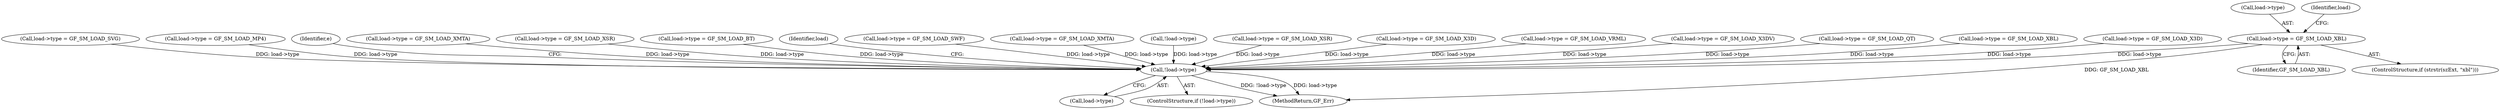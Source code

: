 digraph "0_gpac_35ab4475a7df9b2a4bcab235e379c0c3ec543658_4@pointer" {
"1000301" [label="(Call,load->type = GF_SM_LOAD_XBL)"];
"1000370" [label="(Call,!load->type)"];
"1000281" [label="(Call,load->type = GF_SM_LOAD_SVG)"];
"1000123" [label="(Call,load->type = GF_SM_LOAD_MP4)"];
"1000375" [label="(Identifier,e)"];
"1000241" [label="(Call,load->type = GF_SM_LOAD_XMTA)"];
"1000301" [label="(Call,load->type = GF_SM_LOAD_XBL)"];
"1000371" [label="(Call,load->type)"];
"1000291" [label="(Call,load->type = GF_SM_LOAD_XSR)"];
"1000369" [label="(ControlStructure,if (!load->type))"];
"1000207" [label="(Call,load->type = GF_SM_LOAD_BT)"];
"1000379" [label="(Identifier,load)"];
"1000446" [label="(MethodReturn,GF_Err)"];
"1000261" [label="(Call,load->type = GF_SM_LOAD_SWF)"];
"1000340" [label="(Call,load->type = GF_SM_LOAD_XMTA)"];
"1000113" [label="(Call,!load->type)"];
"1000329" [label="(Call,load->type = GF_SM_LOAD_XSR)"];
"1000251" [label="(Call,load->type = GF_SM_LOAD_X3D)"];
"1000302" [label="(Call,load->type)"];
"1000370" [label="(Call,!load->type)"];
"1000217" [label="(Call,load->type = GF_SM_LOAD_VRML)"];
"1000227" [label="(Call,load->type = GF_SM_LOAD_X3DV)"];
"1000271" [label="(Call,load->type = GF_SM_LOAD_QT)"];
"1000362" [label="(Call,load->type = GF_SM_LOAD_XBL)"];
"1000305" [label="(Identifier,GF_SM_LOAD_XBL)"];
"1000297" [label="(ControlStructure,if (strstr(szExt, \"xbl\")))"];
"1000372" [label="(Identifier,load)"];
"1000351" [label="(Call,load->type = GF_SM_LOAD_X3D)"];
"1000301" -> "1000297"  [label="AST: "];
"1000301" -> "1000305"  [label="CFG: "];
"1000302" -> "1000301"  [label="AST: "];
"1000305" -> "1000301"  [label="AST: "];
"1000372" -> "1000301"  [label="CFG: "];
"1000301" -> "1000446"  [label="DDG: GF_SM_LOAD_XBL"];
"1000301" -> "1000370"  [label="DDG: load->type"];
"1000370" -> "1000369"  [label="AST: "];
"1000370" -> "1000371"  [label="CFG: "];
"1000371" -> "1000370"  [label="AST: "];
"1000375" -> "1000370"  [label="CFG: "];
"1000379" -> "1000370"  [label="CFG: "];
"1000370" -> "1000446"  [label="DDG: !load->type"];
"1000370" -> "1000446"  [label="DDG: load->type"];
"1000251" -> "1000370"  [label="DDG: load->type"];
"1000217" -> "1000370"  [label="DDG: load->type"];
"1000207" -> "1000370"  [label="DDG: load->type"];
"1000261" -> "1000370"  [label="DDG: load->type"];
"1000241" -> "1000370"  [label="DDG: load->type"];
"1000351" -> "1000370"  [label="DDG: load->type"];
"1000271" -> "1000370"  [label="DDG: load->type"];
"1000340" -> "1000370"  [label="DDG: load->type"];
"1000291" -> "1000370"  [label="DDG: load->type"];
"1000281" -> "1000370"  [label="DDG: load->type"];
"1000113" -> "1000370"  [label="DDG: load->type"];
"1000227" -> "1000370"  [label="DDG: load->type"];
"1000329" -> "1000370"  [label="DDG: load->type"];
"1000362" -> "1000370"  [label="DDG: load->type"];
"1000123" -> "1000370"  [label="DDG: load->type"];
}
